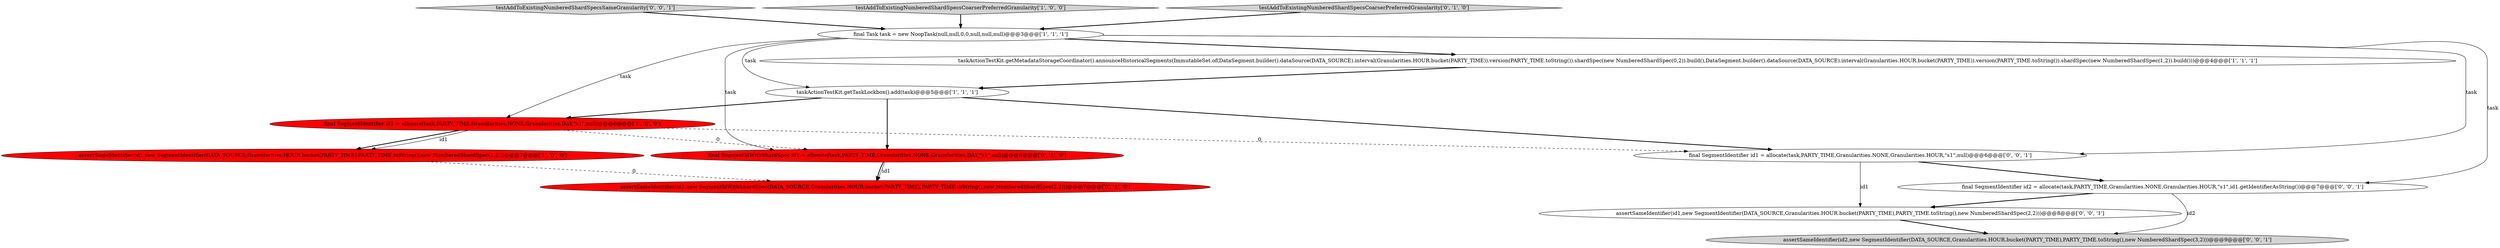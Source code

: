 digraph {
0 [style = filled, label = "taskActionTestKit.getMetadataStorageCoordinator().announceHistoricalSegments(ImmutableSet.of(DataSegment.builder().dataSource(DATA_SOURCE).interval(Granularities.HOUR.bucket(PARTY_TIME)).version(PARTY_TIME.toString()).shardSpec(new NumberedShardSpec(0,2)).build(),DataSegment.builder().dataSource(DATA_SOURCE).interval(Granularities.HOUR.bucket(PARTY_TIME)).version(PARTY_TIME.toString()).shardSpec(new NumberedShardSpec(1,2)).build()))@@@4@@@['1', '1', '1']", fillcolor = white, shape = ellipse image = "AAA0AAABBB1BBB"];
2 [style = filled, label = "final SegmentIdentifier id1 = allocate(task,PARTY_TIME,Granularities.NONE,Granularities.DAY,\"s1\",null)@@@6@@@['1', '0', '0']", fillcolor = red, shape = ellipse image = "AAA1AAABBB1BBB"];
11 [style = filled, label = "assertSameIdentifier(id2,new SegmentIdentifier(DATA_SOURCE,Granularities.HOUR.bucket(PARTY_TIME),PARTY_TIME.toString(),new NumberedShardSpec(3,2)))@@@9@@@['0', '0', '1']", fillcolor = lightgray, shape = ellipse image = "AAA0AAABBB3BBB"];
13 [style = filled, label = "testAddToExistingNumberedShardSpecsSameGranularity['0', '0', '1']", fillcolor = lightgray, shape = diamond image = "AAA0AAABBB3BBB"];
1 [style = filled, label = "final Task task = new NoopTask(null,null,0,0,null,null,null)@@@3@@@['1', '1', '1']", fillcolor = white, shape = ellipse image = "AAA0AAABBB1BBB"];
8 [style = filled, label = "assertSameIdentifier(id1,new SegmentIdWithShardSpec(DATA_SOURCE,Granularities.HOUR.bucket(PARTY_TIME),PARTY_TIME.toString(),new NumberedShardSpec(2,2)))@@@7@@@['0', '1', '0']", fillcolor = red, shape = ellipse image = "AAA1AAABBB2BBB"];
5 [style = filled, label = "testAddToExistingNumberedShardSpecsCoarserPreferredGranularity['1', '0', '0']", fillcolor = lightgray, shape = diamond image = "AAA0AAABBB1BBB"];
10 [style = filled, label = "assertSameIdentifier(id1,new SegmentIdentifier(DATA_SOURCE,Granularities.HOUR.bucket(PARTY_TIME),PARTY_TIME.toString(),new NumberedShardSpec(2,2)))@@@8@@@['0', '0', '1']", fillcolor = white, shape = ellipse image = "AAA0AAABBB3BBB"];
6 [style = filled, label = "final SegmentIdWithShardSpec id1 = allocate(task,PARTY_TIME,Granularities.NONE,Granularities.DAY,\"s1\",null)@@@6@@@['0', '1', '0']", fillcolor = red, shape = ellipse image = "AAA1AAABBB2BBB"];
4 [style = filled, label = "taskActionTestKit.getTaskLockbox().add(task)@@@5@@@['1', '1', '1']", fillcolor = white, shape = ellipse image = "AAA0AAABBB1BBB"];
9 [style = filled, label = "final SegmentIdentifier id2 = allocate(task,PARTY_TIME,Granularities.NONE,Granularities.HOUR,\"s1\",id1.getIdentifierAsString())@@@7@@@['0', '0', '1']", fillcolor = white, shape = ellipse image = "AAA0AAABBB3BBB"];
7 [style = filled, label = "testAddToExistingNumberedShardSpecsCoarserPreferredGranularity['0', '1', '0']", fillcolor = lightgray, shape = diamond image = "AAA0AAABBB2BBB"];
3 [style = filled, label = "assertSameIdentifier(id1,new SegmentIdentifier(DATA_SOURCE,Granularities.HOUR.bucket(PARTY_TIME),PARTY_TIME.toString(),new NumberedShardSpec(2,2)))@@@7@@@['1', '0', '0']", fillcolor = red, shape = ellipse image = "AAA1AAABBB1BBB"];
12 [style = filled, label = "final SegmentIdentifier id1 = allocate(task,PARTY_TIME,Granularities.NONE,Granularities.HOUR,\"s1\",null)@@@6@@@['0', '0', '1']", fillcolor = white, shape = ellipse image = "AAA0AAABBB3BBB"];
1->4 [style = solid, label="task"];
7->1 [style = bold, label=""];
1->2 [style = solid, label="task"];
4->6 [style = bold, label=""];
2->3 [style = bold, label=""];
2->3 [style = solid, label="id1"];
1->0 [style = bold, label=""];
4->2 [style = bold, label=""];
9->10 [style = bold, label=""];
12->9 [style = bold, label=""];
13->1 [style = bold, label=""];
1->6 [style = solid, label="task"];
5->1 [style = bold, label=""];
1->12 [style = solid, label="task"];
2->12 [style = dashed, label="0"];
9->11 [style = solid, label="id2"];
0->4 [style = bold, label=""];
6->8 [style = bold, label=""];
2->6 [style = dashed, label="0"];
4->12 [style = bold, label=""];
12->10 [style = solid, label="id1"];
3->8 [style = dashed, label="0"];
1->9 [style = solid, label="task"];
6->8 [style = solid, label="id1"];
10->11 [style = bold, label=""];
}
